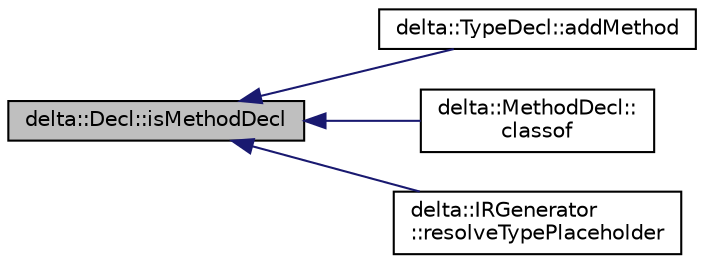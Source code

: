 digraph "delta::Decl::isMethodDecl"
{
  edge [fontname="Helvetica",fontsize="10",labelfontname="Helvetica",labelfontsize="10"];
  node [fontname="Helvetica",fontsize="10",shape=record];
  rankdir="LR";
  Node39 [label="delta::Decl::isMethodDecl",height=0.2,width=0.4,color="black", fillcolor="grey75", style="filled", fontcolor="black"];
  Node39 -> Node40 [dir="back",color="midnightblue",fontsize="10",style="solid",fontname="Helvetica"];
  Node40 [label="delta::TypeDecl::addMethod",height=0.2,width=0.4,color="black", fillcolor="white", style="filled",URL="$classdelta_1_1_type_decl.html#ae9c965140ea74a92ecd49b1353a49f62"];
  Node39 -> Node41 [dir="back",color="midnightblue",fontsize="10",style="solid",fontname="Helvetica"];
  Node41 [label="delta::MethodDecl::\lclassof",height=0.2,width=0.4,color="black", fillcolor="white", style="filled",URL="$classdelta_1_1_method_decl.html#a240eb4f1d1f1ebc90aca661cce229714"];
  Node39 -> Node42 [dir="back",color="midnightblue",fontsize="10",style="solid",fontname="Helvetica"];
  Node42 [label="delta::IRGenerator\l::resolveTypePlaceholder",height=0.2,width=0.4,color="black", fillcolor="white", style="filled",URL="$classdelta_1_1_i_r_generator.html#a3dcb9317d090022c47d62a2df03c46f7"];
}
